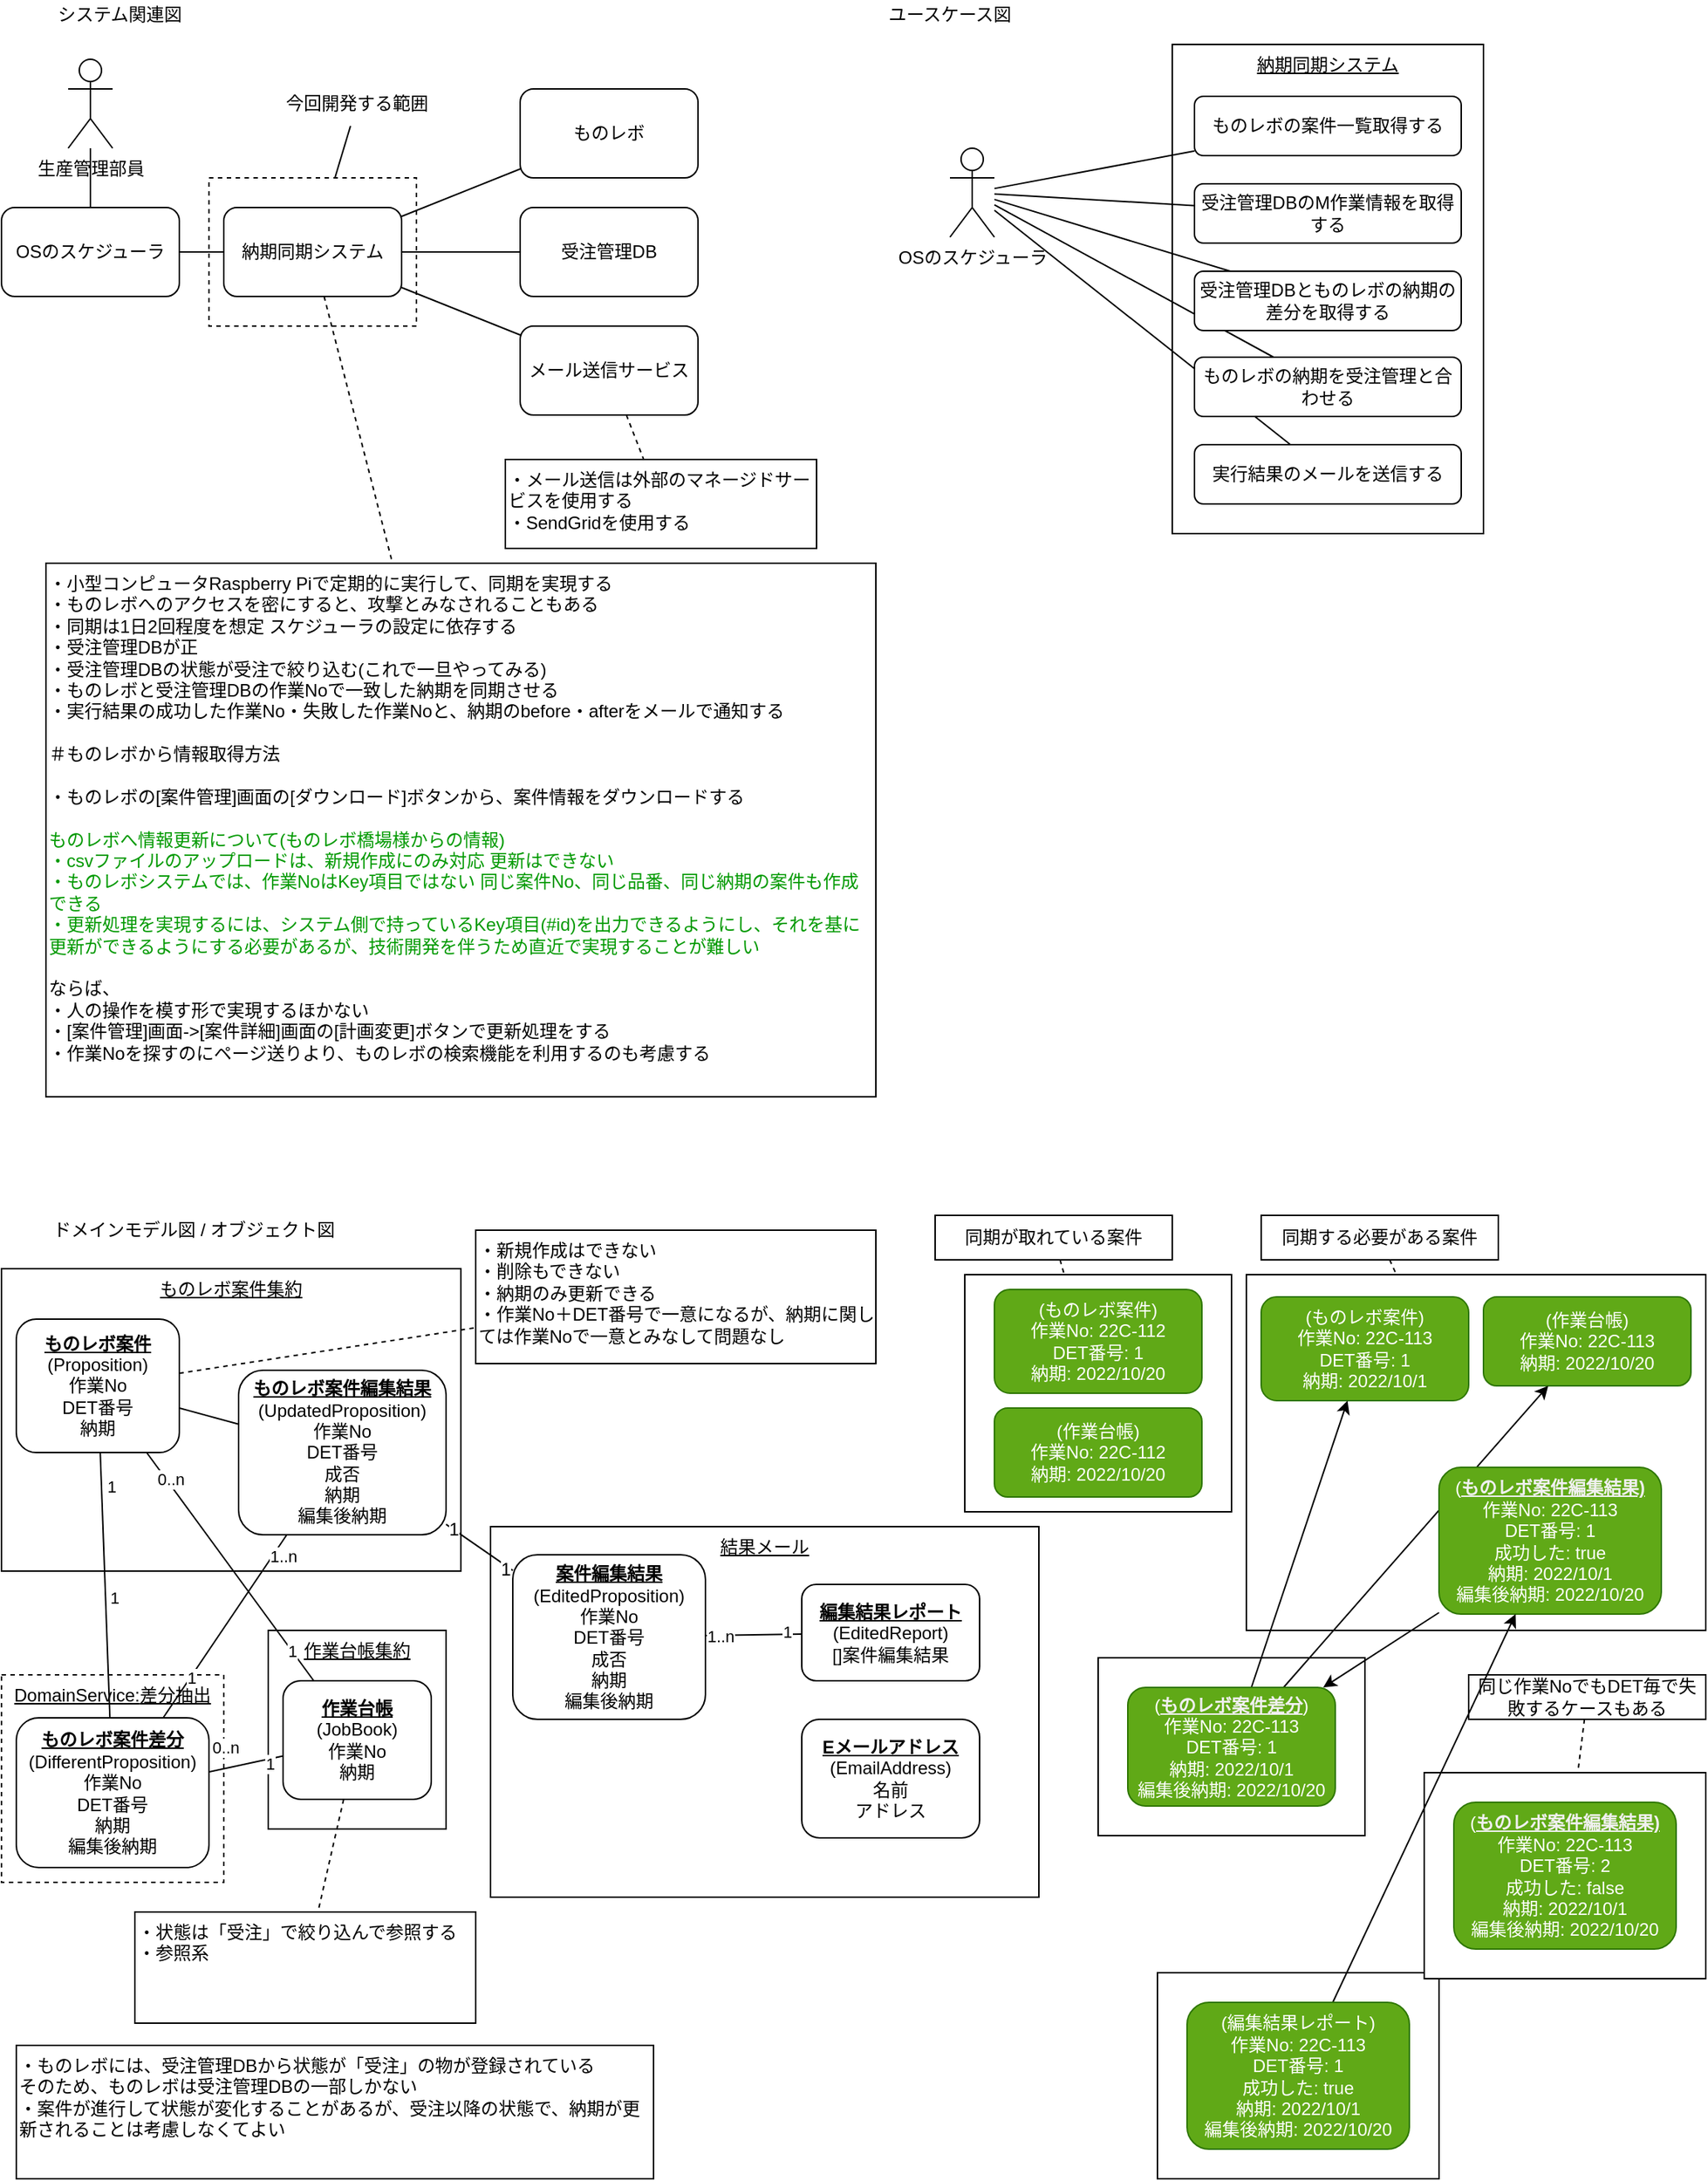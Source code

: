 <mxfile>
    <diagram id="RzdB1_ECVK01WcsdOi-J" name="sodo">
        <mxGraphModel dx="1374" dy="790" grid="1" gridSize="10" guides="1" tooltips="1" connect="1" arrows="1" fold="1" page="1" pageScale="1" pageWidth="1169" pageHeight="827" background="none" math="0" shadow="0">
            <root>
                <mxCell id="0"/>
                <mxCell id="1" parent="0"/>
                <mxCell id="319" value="" style="rounded=0;whiteSpace=wrap;html=1;fontColor=#009900;" parent="1" vertex="1">
                    <mxGeometry x="790" y="1351" width="190" height="139" as="geometry"/>
                </mxCell>
                <mxCell id="287" value="&lt;u&gt;DomainService:&lt;/u&gt;&lt;u&gt;差分抽出&lt;br&gt;&lt;/u&gt;" style="rounded=0;whiteSpace=wrap;html=1;verticalAlign=top;dashed=1;" parent="1" vertex="1">
                    <mxGeometry x="10" y="1150" width="150" height="140" as="geometry"/>
                </mxCell>
                <mxCell id="273" value="&lt;u&gt;作業台帳集約&lt;/u&gt;" style="rounded=0;whiteSpace=wrap;html=1;verticalAlign=top;" parent="1" vertex="1">
                    <mxGeometry x="190" y="1120" width="120" height="134" as="geometry"/>
                </mxCell>
                <mxCell id="272" value="&lt;u&gt;ものレボ案件集約&lt;/u&gt;" style="rounded=0;whiteSpace=wrap;html=1;verticalAlign=top;" parent="1" vertex="1">
                    <mxGeometry x="10" y="876" width="310" height="204" as="geometry"/>
                </mxCell>
                <mxCell id="264" value="" style="rounded=0;whiteSpace=wrap;html=1;fontColor=#009900;" parent="1" vertex="1">
                    <mxGeometry x="660" y="880" width="180" height="160" as="geometry"/>
                </mxCell>
                <mxCell id="240" value="&lt;u&gt;納期同期システム&lt;/u&gt;" style="rounded=0;whiteSpace=wrap;html=1;verticalAlign=top;" parent="1" vertex="1">
                    <mxGeometry x="800" y="50" width="210" height="330" as="geometry"/>
                </mxCell>
                <mxCell id="164" style="edgeStyle=none;html=1;fontColor=#FF0000;endArrow=none;endFill=0;dashed=1;startArrow=none;" parent="1" source="5" target="158" edge="1">
                    <mxGeometry relative="1" as="geometry"/>
                </mxCell>
                <mxCell id="121" value="" style="rounded=0;whiteSpace=wrap;html=1;fillColor=none;dashed=1;" parent="1" vertex="1">
                    <mxGeometry x="150" y="140" width="140" height="100" as="geometry"/>
                </mxCell>
                <mxCell id="2" value="システム関連図" style="text;html=1;strokeColor=none;fillColor=none;align=center;verticalAlign=middle;whiteSpace=wrap;rounded=0;" parent="1" vertex="1">
                    <mxGeometry x="40" y="20" width="100" height="20" as="geometry"/>
                </mxCell>
                <mxCell id="10" value="" style="rounded=0;orthogonalLoop=1;jettySize=auto;html=1;endArrow=none;endFill=0;" parent="1" source="237" target="5" edge="1">
                    <mxGeometry relative="1" as="geometry">
                        <mxPoint x="115" y="150" as="sourcePoint"/>
                    </mxGeometry>
                </mxCell>
                <mxCell id="155" value="" style="edgeStyle=none;html=1;endArrow=none;endFill=0;" parent="1" source="5" target="117" edge="1">
                    <mxGeometry relative="1" as="geometry"/>
                </mxCell>
                <mxCell id="248" style="edgeStyle=none;html=1;endArrow=none;endFill=0;" parent="1" source="5" target="247" edge="1">
                    <mxGeometry relative="1" as="geometry"/>
                </mxCell>
                <mxCell id="254" style="edgeStyle=none;html=1;fontColor=#009900;endArrow=none;endFill=0;" parent="1" source="5" target="253" edge="1">
                    <mxGeometry relative="1" as="geometry"/>
                </mxCell>
                <mxCell id="5" value="納期同期システム" style="rounded=1;whiteSpace=wrap;html=1;" parent="1" vertex="1">
                    <mxGeometry x="160" y="160" width="120" height="60" as="geometry"/>
                </mxCell>
                <mxCell id="21" value="ユースケース図" style="text;html=1;strokeColor=none;fillColor=none;align=center;verticalAlign=middle;whiteSpace=wrap;rounded=0;" parent="1" vertex="1">
                    <mxGeometry x="600" y="20" width="100" height="20" as="geometry"/>
                </mxCell>
                <mxCell id="33" value="ドメインモデル図 / オブジェクト図" style="text;html=1;strokeColor=none;fillColor=none;align=center;verticalAlign=middle;whiteSpace=wrap;rounded=0;" parent="1" vertex="1">
                    <mxGeometry x="40" y="840" width="200" height="20" as="geometry"/>
                </mxCell>
                <mxCell id="117" value="ものレボ" style="rounded=1;whiteSpace=wrap;html=1;" parent="1" vertex="1">
                    <mxGeometry x="360" y="80" width="120" height="60" as="geometry"/>
                </mxCell>
                <mxCell id="123" style="edgeStyle=none;html=1;endArrow=none;endFill=0;" parent="1" source="122" target="121" edge="1">
                    <mxGeometry relative="1" as="geometry"/>
                </mxCell>
                <mxCell id="122" value="今回開発する範囲" style="text;html=1;strokeColor=none;fillColor=none;align=center;verticalAlign=middle;whiteSpace=wrap;rounded=0;" parent="1" vertex="1">
                    <mxGeometry x="180" y="75" width="140" height="30" as="geometry"/>
                </mxCell>
                <mxCell id="158" value="&lt;div&gt;・小型コンピュータRaspberry Piで定期的に実行して、同期を実現する&lt;/div&gt;&lt;div&gt;・ものレボへのアクセスを密にすると、攻撃とみなされることもある&lt;/div&gt;&lt;div&gt;・同期は1日2回程度を想定 スケジューラの設定に依存する&lt;/div&gt;&lt;div&gt;・受注管理DBが正&lt;/div&gt;&lt;div&gt;・受注管理DBの状態が受注で絞り込む(これで一旦やってみる)&lt;/div&gt;&lt;div&gt;・ものレボと受注管理DBの作業Noで一致した納期を同期させる&lt;/div&gt;&lt;div&gt;・実行結果の成功した作業No・失敗した作業Noと、納期のbefore・afterをメールで通知する&lt;/div&gt;&lt;div&gt;&lt;br&gt;&lt;/div&gt;&lt;div&gt;＃ものレボから情報取得方法&lt;/div&gt;&lt;div&gt;&lt;br&gt;&lt;/div&gt;&lt;div&gt;・ものレボの[案件管理]画面の[ダウンロード]ボタンから、案件情報をダウンロードする&lt;br&gt;&lt;/div&gt;&lt;div&gt;&lt;br&gt;&lt;/div&gt;&lt;div&gt;&lt;font color=&quot;#009900&quot;&gt;ものレボへ情報更新について(ものレボ橋場様からの情報)&lt;/font&gt;&lt;/div&gt;&lt;div&gt;&lt;span style=&quot;color: rgb(0 , 153 , 0)&quot;&gt;・csvファイルのアップロードは、新規作成にのみ対応 更新はできない&lt;/span&gt;&lt;br&gt;&lt;/div&gt;&lt;div&gt;&lt;font color=&quot;#009900&quot;&gt;・ものレボシステムでは、作業NoはKey項目ではない&amp;nbsp;&lt;span&gt;同じ案件No、同じ品番、同じ納期の案件も作成できる&lt;/span&gt;&lt;/font&gt;&lt;/div&gt;&lt;div&gt;&lt;font color=&quot;#009900&quot;&gt;&lt;span&gt;・&lt;/span&gt;&lt;span&gt;更新処理を実現するには、システム側で持っているKey項目(#id)を&lt;/span&gt;&lt;span&gt;出力できるようにし、それを基に更新ができるようにする必要があるが、&lt;/span&gt;&lt;span&gt;技術開発を伴うため直近で実現することが難しい&lt;/span&gt;&lt;/font&gt;&lt;/div&gt;&lt;div&gt;&lt;span&gt;&lt;br&gt;&lt;/span&gt;&lt;/div&gt;&lt;div&gt;&lt;span&gt;ならば、&lt;/span&gt;&lt;/div&gt;&lt;div&gt;&lt;span&gt;・人の操作を模す形で実現するほかない&lt;/span&gt;&lt;/div&gt;&lt;div&gt;&lt;span&gt;・[案件管理]画面-&amp;gt;[案件詳細]画面の[計画変更]ボタンで更新処理をする&lt;/span&gt;&lt;/div&gt;&lt;div&gt;&lt;span&gt;・作業Noを探すのにページ送りより、ものレボの検索機能を利用するのも考慮する&lt;/span&gt;&lt;/div&gt;&lt;div&gt;&lt;br&gt;&lt;/div&gt;" style="rounded=0;whiteSpace=wrap;html=1;align=left;verticalAlign=top;" parent="1" vertex="1">
                    <mxGeometry x="40" y="400" width="560" height="360" as="geometry"/>
                </mxCell>
                <mxCell id="242" style="edgeStyle=none;html=1;endArrow=none;endFill=0;" parent="1" source="238" target="241" edge="1">
                    <mxGeometry relative="1" as="geometry"/>
                </mxCell>
                <mxCell id="256" style="edgeStyle=none;html=1;fontColor=#009900;endArrow=none;endFill=0;" parent="1" source="238" target="255" edge="1">
                    <mxGeometry relative="1" as="geometry"/>
                </mxCell>
                <mxCell id="260" style="edgeStyle=none;html=1;fontColor=#009900;endArrow=none;endFill=0;" parent="1" source="238" target="259" edge="1">
                    <mxGeometry relative="1" as="geometry"/>
                </mxCell>
                <mxCell id="284" style="edgeStyle=none;html=1;endArrow=none;endFill=0;" parent="1" source="238" target="282" edge="1">
                    <mxGeometry relative="1" as="geometry"/>
                </mxCell>
                <mxCell id="285" style="edgeStyle=none;html=1;endArrow=none;endFill=0;" parent="1" source="238" target="283" edge="1">
                    <mxGeometry relative="1" as="geometry"/>
                </mxCell>
                <mxCell id="238" value="OSのスケジューラ" style="shape=umlActor;verticalLabelPosition=bottom;verticalAlign=top;html=1;outlineConnect=0;" parent="1" vertex="1">
                    <mxGeometry x="650" y="120" width="30" height="60" as="geometry"/>
                </mxCell>
                <mxCell id="241" value="ものレボの納期を受注管理と合わせる" style="rounded=1;whiteSpace=wrap;html=1;" parent="1" vertex="1">
                    <mxGeometry x="815" y="261" width="180" height="40" as="geometry"/>
                </mxCell>
                <mxCell id="243" value="(ものレボ案件)&lt;br&gt;作業No: 22C-112&lt;br&gt;DET番号: 1&lt;br&gt;納期: 2022/10/20" style="rounded=1;whiteSpace=wrap;html=1;verticalAlign=middle;align=center;fillColor=#60a917;strokeColor=#2D7600;fontColor=#ffffff;" parent="1" vertex="1">
                    <mxGeometry x="680" y="890" width="140" height="70" as="geometry"/>
                </mxCell>
                <mxCell id="246" value="(作業台帳)&lt;br&gt;作業No: 22C-112&lt;br&gt;納期: 2022/10/20" style="rounded=1;whiteSpace=wrap;html=1;verticalAlign=middle;align=center;fillColor=#60a917;strokeColor=#2D7600;fontColor=#ffffff;" parent="1" vertex="1">
                    <mxGeometry x="680" y="970" width="140" height="60" as="geometry"/>
                </mxCell>
                <mxCell id="247" value="OSのスケジューラ" style="rounded=1;whiteSpace=wrap;html=1;" parent="1" vertex="1">
                    <mxGeometry x="10" y="160" width="120" height="60" as="geometry"/>
                </mxCell>
                <mxCell id="252" style="edgeStyle=none;html=1;endArrow=none;endFill=0;" parent="1" source="249" target="247" edge="1">
                    <mxGeometry relative="1" as="geometry"/>
                </mxCell>
                <mxCell id="249" value="生産管理部員" style="shape=umlActor;verticalLabelPosition=bottom;verticalAlign=top;html=1;outlineConnect=0;" parent="1" vertex="1">
                    <mxGeometry x="55" y="60" width="30" height="60" as="geometry"/>
                </mxCell>
                <mxCell id="237" value="受注管理DB" style="rounded=1;whiteSpace=wrap;html=1;" parent="1" vertex="1">
                    <mxGeometry x="360" y="160" width="120" height="60" as="geometry"/>
                </mxCell>
                <mxCell id="251" value="" style="edgeStyle=none;html=1;fontColor=#FF0000;endArrow=none;endFill=0;dashed=1;" parent="1" source="5" target="237" edge="1">
                    <mxGeometry relative="1" as="geometry">
                        <mxPoint x="225.87" y="220" as="sourcePoint"/>
                        <mxPoint x="280.652" y="500" as="targetPoint"/>
                    </mxGeometry>
                </mxCell>
                <mxCell id="258" style="edgeStyle=none;html=1;fontColor=#009900;endArrow=none;endFill=0;dashed=1;" parent="1" source="253" target="257" edge="1">
                    <mxGeometry relative="1" as="geometry"/>
                </mxCell>
                <mxCell id="253" value="メール送信サービス" style="rounded=1;whiteSpace=wrap;html=1;" parent="1" vertex="1">
                    <mxGeometry x="360" y="240" width="120" height="60" as="geometry"/>
                </mxCell>
                <mxCell id="255" value="実行結果のメールを送信する" style="rounded=1;whiteSpace=wrap;html=1;" parent="1" vertex="1">
                    <mxGeometry x="815" y="320" width="180" height="40" as="geometry"/>
                </mxCell>
                <mxCell id="257" value="・メール送信は外部のマネージドサービスを使用する&lt;br&gt;・SendGridを使用する" style="rounded=0;whiteSpace=wrap;html=1;align=left;verticalAlign=top;" parent="1" vertex="1">
                    <mxGeometry x="350" y="330" width="210" height="60" as="geometry"/>
                </mxCell>
                <mxCell id="259" value="ものレボの案件一覧取得する" style="rounded=1;whiteSpace=wrap;html=1;" parent="1" vertex="1">
                    <mxGeometry x="815" y="85" width="180" height="40" as="geometry"/>
                </mxCell>
                <mxCell id="277" style="edgeStyle=none;html=1;dashed=1;fontColor=default;endArrow=none;endFill=0;startArrow=none;" parent="1" source="262" target="276" edge="1">
                    <mxGeometry relative="1" as="geometry"/>
                </mxCell>
                <mxCell id="278" style="edgeStyle=none;html=1;fontColor=default;endArrow=none;endFill=0;" parent="1" source="262" target="263" edge="1">
                    <mxGeometry relative="1" as="geometry"/>
                </mxCell>
                <mxCell id="279" value="0..n" style="edgeLabel;html=1;align=center;verticalAlign=middle;resizable=0;points=[];fontColor=default;" parent="278" vertex="1" connectable="0">
                    <mxGeometry x="-0.767" relative="1" as="geometry">
                        <mxPoint x="3" as="offset"/>
                    </mxGeometry>
                </mxCell>
                <mxCell id="280" value="1" style="edgeLabel;html=1;align=center;verticalAlign=middle;resizable=0;points=[];fontColor=default;" parent="278" vertex="1" connectable="0">
                    <mxGeometry x="0.733" relative="1" as="geometry">
                        <mxPoint as="offset"/>
                    </mxGeometry>
                </mxCell>
                <mxCell id="291" value="1" style="edgeStyle=none;html=1;endArrow=none;endFill=0;" parent="1" source="262" target="286" edge="1">
                    <mxGeometry x="-0.736" y="7" relative="1" as="geometry">
                        <mxPoint as="offset"/>
                    </mxGeometry>
                </mxCell>
                <mxCell id="292" value="1" style="edgeLabel;html=1;align=center;verticalAlign=middle;resizable=0;points=[];" parent="291" vertex="1" connectable="0">
                    <mxGeometry x="0.24" relative="1" as="geometry">
                        <mxPoint x="5" y="-13" as="offset"/>
                    </mxGeometry>
                </mxCell>
                <mxCell id="262" value="&lt;u&gt;&lt;b&gt;ものレボ案件&lt;br&gt;&lt;/b&gt;&lt;/u&gt;(Proposition)&lt;br&gt;作業No&lt;br&gt;DET番号&lt;br&gt;納期" style="rounded=1;whiteSpace=wrap;html=1;verticalAlign=middle;align=center;" parent="1" vertex="1">
                    <mxGeometry x="20" y="910" width="110" height="90" as="geometry"/>
                </mxCell>
                <mxCell id="275" style="edgeStyle=none;html=1;dashed=1;fontColor=default;endArrow=none;endFill=0;" parent="1" source="263" target="274" edge="1">
                    <mxGeometry relative="1" as="geometry"/>
                </mxCell>
                <mxCell id="263" value="&lt;u&gt;&lt;b&gt;作業台帳&lt;br&gt;&lt;/b&gt;&lt;/u&gt;(JobBook)&lt;br&gt;作業No&lt;br&gt;納期" style="rounded=1;whiteSpace=wrap;html=1;verticalAlign=middle;align=center;" parent="1" vertex="1">
                    <mxGeometry x="200" y="1154" width="100" height="80" as="geometry"/>
                </mxCell>
                <mxCell id="266" style="edgeStyle=none;html=1;fontColor=default;endArrow=none;endFill=0;dashed=1;" parent="1" source="265" target="264" edge="1">
                    <mxGeometry relative="1" as="geometry"/>
                </mxCell>
                <mxCell id="265" value="同期が取れている案件" style="rounded=0;whiteSpace=wrap;html=1;fontColor=default;" parent="1" vertex="1">
                    <mxGeometry x="640" y="840" width="160" height="30" as="geometry"/>
                </mxCell>
                <mxCell id="267" value="" style="rounded=0;whiteSpace=wrap;html=1;fontColor=#009900;" parent="1" vertex="1">
                    <mxGeometry x="850" y="880" width="310" height="240" as="geometry"/>
                </mxCell>
                <mxCell id="268" value="(ものレボ案件)&lt;br&gt;作業No: 22C-113&lt;br&gt;DET番号: 1&lt;br&gt;納期: 2022/10/1" style="rounded=1;whiteSpace=wrap;html=1;verticalAlign=middle;align=center;fillColor=#60a917;strokeColor=#2D7600;fontColor=#ffffff;" parent="1" vertex="1">
                    <mxGeometry x="860" y="895" width="140" height="70" as="geometry"/>
                </mxCell>
                <mxCell id="269" value="(作業台帳)&lt;br&gt;作業No: 22C-113&lt;br&gt;納期: 2022/10/20" style="rounded=1;whiteSpace=wrap;html=1;verticalAlign=middle;align=center;fillColor=#60a917;strokeColor=#2D7600;fontColor=#ffffff;" parent="1" vertex="1">
                    <mxGeometry x="1010" y="895" width="140" height="60" as="geometry"/>
                </mxCell>
                <mxCell id="270" style="edgeStyle=none;html=1;fontColor=default;endArrow=none;endFill=0;dashed=1;" parent="1" source="271" target="267" edge="1">
                    <mxGeometry relative="1" as="geometry"/>
                </mxCell>
                <mxCell id="271" value="同期する必要がある案件" style="rounded=0;whiteSpace=wrap;html=1;fontColor=default;" parent="1" vertex="1">
                    <mxGeometry x="860" y="840" width="160" height="30" as="geometry"/>
                </mxCell>
                <mxCell id="274" value="・状態は「受注」で絞り込んで参照する&lt;br&gt;・参照系" style="rounded=0;whiteSpace=wrap;html=1;align=left;verticalAlign=top;" parent="1" vertex="1">
                    <mxGeometry x="100" y="1310" width="230" height="75" as="geometry"/>
                </mxCell>
                <mxCell id="276" value="・新規作成はできない&lt;br&gt;・削除もできない&lt;br&gt;・納期のみ更新できる&lt;br&gt;・作業No＋DET番号で一意になるが、納期に関しては作業Noで一意とみなして問題なし" style="rounded=0;whiteSpace=wrap;html=1;align=left;verticalAlign=top;" parent="1" vertex="1">
                    <mxGeometry x="330" y="850" width="270" height="90" as="geometry"/>
                </mxCell>
                <mxCell id="281" value="・ものレボには、受注管理DBから状態が「受注」の物が登録されている&lt;br&gt;そのため、ものレボは受注管理DBの一部しかない&lt;br&gt;・案件が進行して状態が変化することがあるが、受注以降の状態で、納期が更新されることは考慮しなくてよい" style="rounded=0;whiteSpace=wrap;html=1;align=left;verticalAlign=top;" parent="1" vertex="1">
                    <mxGeometry x="20" y="1400" width="430" height="90" as="geometry"/>
                </mxCell>
                <mxCell id="282" value="受注管理DBのM作業情報を取得する" style="rounded=1;whiteSpace=wrap;html=1;" parent="1" vertex="1">
                    <mxGeometry x="815" y="144" width="180" height="40" as="geometry"/>
                </mxCell>
                <mxCell id="283" value="受注管理DBとものレボの納期の差分を取得する" style="rounded=1;whiteSpace=wrap;html=1;" parent="1" vertex="1">
                    <mxGeometry x="815" y="203" width="180" height="40" as="geometry"/>
                </mxCell>
                <mxCell id="293" style="edgeStyle=none;html=1;endArrow=none;endFill=0;" parent="1" source="286" target="289" edge="1">
                    <mxGeometry relative="1" as="geometry"/>
                </mxCell>
                <mxCell id="294" value="1" style="edgeLabel;html=1;align=center;verticalAlign=middle;resizable=0;points=[];" parent="293" vertex="1" connectable="0">
                    <mxGeometry x="-0.567" relative="1" as="geometry">
                        <mxPoint as="offset"/>
                    </mxGeometry>
                </mxCell>
                <mxCell id="295" value="1..n" style="edgeLabel;html=1;align=center;verticalAlign=middle;resizable=0;points=[];" parent="293" vertex="1" connectable="0">
                    <mxGeometry x="0.502" y="-1" relative="1" as="geometry">
                        <mxPoint x="17" y="-17" as="offset"/>
                    </mxGeometry>
                </mxCell>
                <mxCell id="297" style="edgeStyle=none;html=1;endArrow=none;endFill=0;" parent="1" source="286" target="263" edge="1">
                    <mxGeometry relative="1" as="geometry"/>
                </mxCell>
                <mxCell id="298" value="1" style="edgeLabel;html=1;align=center;verticalAlign=middle;resizable=0;points=[];" parent="297" vertex="1" connectable="0">
                    <mxGeometry x="0.622" y="-3" relative="1" as="geometry">
                        <mxPoint as="offset"/>
                    </mxGeometry>
                </mxCell>
                <mxCell id="299" value="0..n" style="edgeLabel;html=1;align=center;verticalAlign=middle;resizable=0;points=[];" parent="297" vertex="1" connectable="0">
                    <mxGeometry x="-0.356" y="-2" relative="1" as="geometry">
                        <mxPoint x="-6" y="-15" as="offset"/>
                    </mxGeometry>
                </mxCell>
                <mxCell id="286" value="&lt;u&gt;&lt;b&gt;ものレボ案件差分&lt;br&gt;&lt;/b&gt;&lt;/u&gt;(DifferentProposition&lt;span&gt;)&lt;/span&gt;&lt;br&gt;作業No&lt;br&gt;DET番号&lt;br&gt;納期&lt;br&gt;編集後納期" style="rounded=1;whiteSpace=wrap;html=1;verticalAlign=middle;align=center;" parent="1" vertex="1">
                    <mxGeometry x="20" y="1179" width="130" height="101" as="geometry"/>
                </mxCell>
                <mxCell id="288" value="&lt;u&gt;結果メール&lt;br&gt;&lt;/u&gt;" style="rounded=0;whiteSpace=wrap;html=1;verticalAlign=top;" parent="1" vertex="1">
                    <mxGeometry x="340" y="1050" width="370" height="250" as="geometry"/>
                </mxCell>
                <mxCell id="300" value="" style="rounded=0;whiteSpace=wrap;html=1;fontColor=#009900;" parent="1" vertex="1">
                    <mxGeometry x="750" y="1138.5" width="180" height="120" as="geometry"/>
                </mxCell>
                <mxCell id="305" style="edgeStyle=none;html=1;fontSize=12;endArrow=classic;endFill=1;" parent="1" source="302" target="268" edge="1">
                    <mxGeometry relative="1" as="geometry"/>
                </mxCell>
                <mxCell id="308" style="edgeStyle=none;html=1;fontSize=12;endArrow=classic;endFill=1;" parent="1" source="302" target="269" edge="1">
                    <mxGeometry relative="1" as="geometry"/>
                </mxCell>
                <mxCell id="302" value="(&lt;u style=&quot;color: rgb(240 , 240 , 240)&quot;&gt;&lt;b&gt;ものレボ案件差分&lt;/b&gt;&lt;/u&gt;)&lt;br&gt;作業No: 22C-113&lt;br&gt;DET番号: 1&lt;br&gt;納期: 2022/10/1&lt;br&gt;編集後納期: 2022/10/20" style="rounded=1;whiteSpace=wrap;html=1;verticalAlign=middle;align=center;fillColor=#60a917;strokeColor=#2D7600;fontColor=#ffffff;" parent="1" vertex="1">
                    <mxGeometry x="770" y="1158.5" width="140" height="80" as="geometry"/>
                </mxCell>
                <mxCell id="306" style="edgeStyle=none;html=1;fontSize=12;endArrow=classic;endFill=1;" parent="1" source="304" target="302" edge="1">
                    <mxGeometry relative="1" as="geometry"/>
                </mxCell>
                <mxCell id="304" value="(&lt;u style=&quot;color: rgb(240 , 240 , 240)&quot;&gt;&lt;b&gt;ものレボ案件編集結果)&lt;/b&gt;&lt;/u&gt;&lt;br&gt;作業No: 22C-113&lt;br&gt;DET番号: 1&lt;br&gt;成功した:&amp;nbsp;&lt;span&gt;true&lt;/span&gt;&lt;span&gt;&lt;br&gt;&lt;/span&gt;納期: 2022/10/1&lt;br&gt;編集後納期: 2022/10/20" style="rounded=1;whiteSpace=wrap;html=1;verticalAlign=middle;align=center;fillColor=#60a917;strokeColor=#2D7600;fontColor=#ffffff;" parent="1" vertex="1">
                    <mxGeometry x="980" y="1010" width="150" height="99" as="geometry"/>
                </mxCell>
                <mxCell id="309" value="" style="rounded=0;whiteSpace=wrap;html=1;fontColor=#009900;" parent="1" vertex="1">
                    <mxGeometry x="970" y="1216" width="190" height="139" as="geometry"/>
                </mxCell>
                <mxCell id="310" value="(&lt;u style=&quot;color: rgb(240 , 240 , 240)&quot;&gt;&lt;b&gt;ものレボ案件編集結果)&lt;/b&gt;&lt;/u&gt;&lt;br&gt;作業No: 22C-113&lt;br&gt;DET番号: 2&lt;br&gt;成功した:&amp;nbsp;&lt;span&gt;false&lt;/span&gt;&lt;span&gt;&lt;br&gt;&lt;/span&gt;納期: 2022/10/1&lt;br&gt;編集後納期: 2022/10/20" style="rounded=1;whiteSpace=wrap;html=1;verticalAlign=middle;align=center;fillColor=#60a917;strokeColor=#2D7600;fontColor=#ffffff;" parent="1" vertex="1">
                    <mxGeometry x="990" y="1236" width="150" height="99" as="geometry"/>
                </mxCell>
                <mxCell id="312" style="edgeStyle=none;html=1;fontSize=12;endArrow=none;endFill=0;dashed=1;" parent="1" source="311" target="309" edge="1">
                    <mxGeometry relative="1" as="geometry"/>
                </mxCell>
                <mxCell id="311" value="同じ作業NoでもDET毎で失敗するケースもある" style="rounded=0;whiteSpace=wrap;html=1;fontColor=default;" parent="1" vertex="1">
                    <mxGeometry x="1000" y="1150" width="160" height="30" as="geometry"/>
                </mxCell>
                <mxCell id="315" style="edgeStyle=none;html=1;fontSize=12;endArrow=none;endFill=0;" parent="1" source="289" target="314" edge="1">
                    <mxGeometry relative="1" as="geometry"/>
                </mxCell>
                <mxCell id="316" value="1" style="edgeLabel;html=1;align=center;verticalAlign=middle;resizable=0;points=[];fontSize=12;" parent="315" vertex="1" connectable="0">
                    <mxGeometry x="-0.8" relative="1" as="geometry">
                        <mxPoint as="offset"/>
                    </mxGeometry>
                </mxCell>
                <mxCell id="317" value="1" style="edgeLabel;html=1;align=center;verticalAlign=middle;resizable=0;points=[];fontSize=12;" parent="315" vertex="1" connectable="0">
                    <mxGeometry x="0.833" y="-2" relative="1" as="geometry">
                        <mxPoint as="offset"/>
                    </mxGeometry>
                </mxCell>
                <mxCell id="289" value="&lt;u&gt;&lt;b&gt;ものレボ案件編集結果&lt;br&gt;&lt;/b&gt;&lt;/u&gt;(UpdatedProposition&lt;span&gt;)&lt;/span&gt;&lt;br&gt;作業No&lt;br&gt;DET番号&lt;br&gt;成否&lt;br&gt;納期&lt;br&gt;編集後納期" style="rounded=1;whiteSpace=wrap;html=1;verticalAlign=middle;align=center;" parent="1" vertex="1">
                    <mxGeometry x="170" y="944.5" width="140" height="111" as="geometry"/>
                </mxCell>
                <mxCell id="313" value="" style="edgeStyle=none;html=1;fontColor=default;endArrow=none;endFill=0;" parent="1" source="262" target="289" edge="1">
                    <mxGeometry relative="1" as="geometry">
                        <mxPoint x="130" y="944.868" as="sourcePoint"/>
                        <mxPoint x="320" y="909.868" as="targetPoint"/>
                    </mxGeometry>
                </mxCell>
                <mxCell id="314" value="&lt;u&gt;&lt;b&gt;案件&lt;/b&gt;&lt;/u&gt;&lt;u&gt;&lt;b&gt;編集結果&lt;br&gt;&lt;/b&gt;&lt;/u&gt;(EditedProposition&lt;span&gt;)&lt;/span&gt;&lt;br&gt;作業No&lt;br&gt;DET番号&lt;br&gt;成否&lt;br&gt;納期&lt;br&gt;編集後納期" style="rounded=1;whiteSpace=wrap;html=1;verticalAlign=middle;align=center;" parent="1" vertex="1">
                    <mxGeometry x="355" y="1069" width="130" height="111" as="geometry"/>
                </mxCell>
                <mxCell id="320" style="edgeStyle=none;html=1;fontSize=12;endArrow=classic;endFill=1;" parent="1" source="318" target="304" edge="1">
                    <mxGeometry relative="1" as="geometry"/>
                </mxCell>
                <mxCell id="318" value="(編集結果レポート)&lt;br&gt;作業No: 22C-113&lt;br&gt;DET番号: 1&lt;br&gt;成功した: true&lt;span&gt;&lt;br&gt;&lt;/span&gt;納期: 2022/10/1&lt;br&gt;編集後納期: 2022/10/20" style="rounded=1;whiteSpace=wrap;html=1;verticalAlign=middle;align=center;fillColor=#60a917;strokeColor=#2D7600;fontColor=#ffffff;" parent="1" vertex="1">
                    <mxGeometry x="810" y="1371" width="150" height="99" as="geometry"/>
                </mxCell>
                <mxCell id="321" value="&lt;u&gt;&lt;b&gt;Eメールアドレス&lt;br&gt;&lt;/b&gt;&lt;/u&gt;(EmailAddress)&lt;br&gt;名前&lt;br&gt;アドレス" style="rounded=1;whiteSpace=wrap;html=1;verticalAlign=middle;align=center;" vertex="1" parent="1">
                    <mxGeometry x="550" y="1180" width="120" height="80" as="geometry"/>
                </mxCell>
                <mxCell id="324" style="edgeStyle=none;html=1;endArrow=none;endFill=0;" edge="1" parent="1" source="322" target="314">
                    <mxGeometry relative="1" as="geometry"/>
                </mxCell>
                <mxCell id="325" value="1" style="edgeLabel;html=1;align=center;verticalAlign=middle;resizable=0;points=[];" vertex="1" connectable="0" parent="324">
                    <mxGeometry x="-0.672" y="-2" relative="1" as="geometry">
                        <mxPoint as="offset"/>
                    </mxGeometry>
                </mxCell>
                <mxCell id="326" value="1..n" style="edgeLabel;html=1;align=center;verticalAlign=middle;resizable=0;points=[];" vertex="1" connectable="0" parent="324">
                    <mxGeometry x="0.714" relative="1" as="geometry">
                        <mxPoint as="offset"/>
                    </mxGeometry>
                </mxCell>
                <mxCell id="322" value="&lt;u&gt;&lt;b&gt;編集結果レポート&lt;/b&gt;&lt;/u&gt;&lt;u&gt;&lt;b&gt;&lt;br&gt;&lt;/b&gt;&lt;/u&gt;(EditedReport)&lt;br&gt;[]案件編集結果" style="rounded=1;whiteSpace=wrap;html=1;verticalAlign=middle;align=center;" vertex="1" parent="1">
                    <mxGeometry x="550" y="1089" width="120" height="65" as="geometry"/>
                </mxCell>
            </root>
        </mxGraphModel>
    </diagram>
</mxfile>

